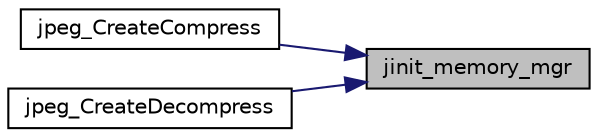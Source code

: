 digraph "jinit_memory_mgr"
{
 // LATEX_PDF_SIZE
  bgcolor="transparent";
  edge [fontname="Helvetica",fontsize="10",labelfontname="Helvetica",labelfontsize="10"];
  node [fontname="Helvetica",fontsize="10",shape=record];
  rankdir="RL";
  Node96 [label="jinit_memory_mgr",height=0.2,width=0.4,color="black", fillcolor="grey75", style="filled", fontcolor="black",tooltip=" "];
  Node96 -> Node97 [dir="back",color="midnightblue",fontsize="10",style="solid"];
  Node97 [label="jpeg_CreateCompress",height=0.2,width=0.4,color="black",URL="$jcapimin_8c.html#ae81c503d87df0231063541451050028b",tooltip=" "];
  Node96 -> Node98 [dir="back",color="midnightblue",fontsize="10",style="solid"];
  Node98 [label="jpeg_CreateDecompress",height=0.2,width=0.4,color="black",URL="$jdapimin_8c.html#a02b5c7eb58970a07cae85ffdcda9085d",tooltip=" "];
}
